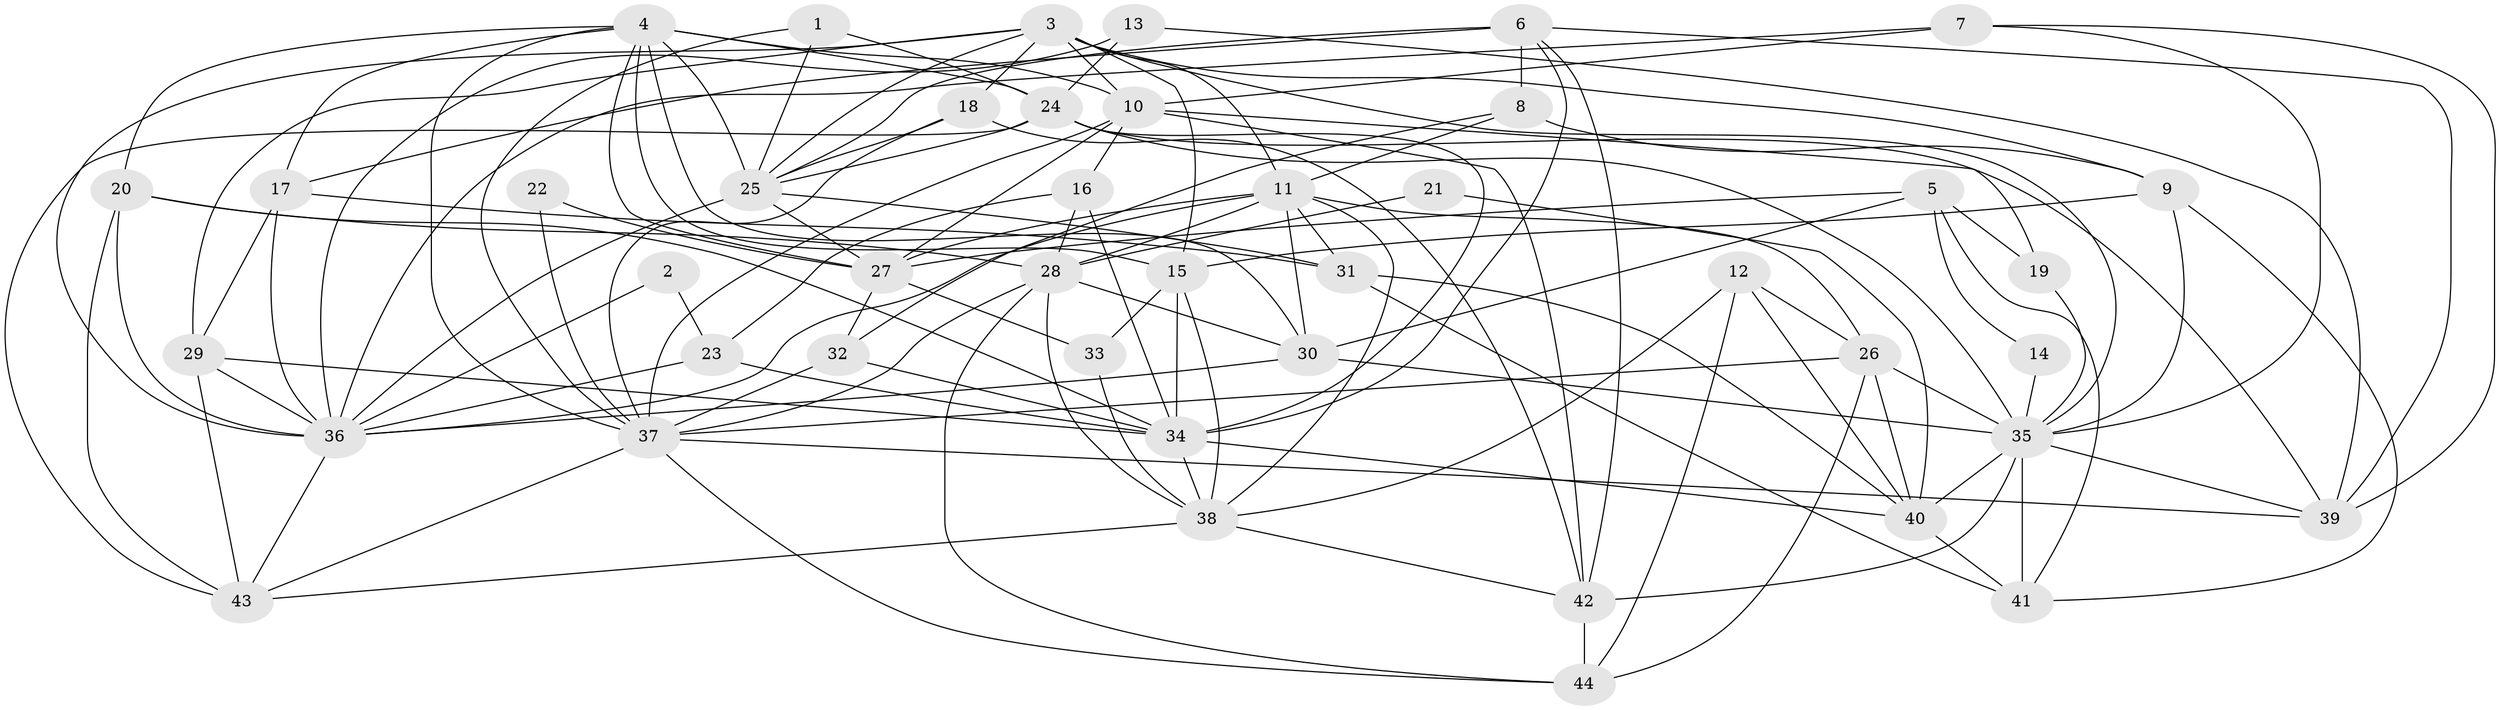 // original degree distribution, {7: 0.022727272727272728, 4: 0.26136363636363635, 3: 0.2727272727272727, 5: 0.22727272727272727, 2: 0.125, 6: 0.06818181818181818, 8: 0.022727272727272728}
// Generated by graph-tools (version 1.1) at 2025/26/03/09/25 03:26:20]
// undirected, 44 vertices, 129 edges
graph export_dot {
graph [start="1"]
  node [color=gray90,style=filled];
  1;
  2;
  3;
  4;
  5;
  6;
  7;
  8;
  9;
  10;
  11;
  12;
  13;
  14;
  15;
  16;
  17;
  18;
  19;
  20;
  21;
  22;
  23;
  24;
  25;
  26;
  27;
  28;
  29;
  30;
  31;
  32;
  33;
  34;
  35;
  36;
  37;
  38;
  39;
  40;
  41;
  42;
  43;
  44;
  1 -- 24 [weight=1.0];
  1 -- 25 [weight=1.0];
  1 -- 37 [weight=1.0];
  2 -- 23 [weight=1.0];
  2 -- 36 [weight=1.0];
  3 -- 9 [weight=1.0];
  3 -- 10 [weight=1.0];
  3 -- 11 [weight=1.0];
  3 -- 15 [weight=1.0];
  3 -- 18 [weight=1.0];
  3 -- 25 [weight=1.0];
  3 -- 29 [weight=1.0];
  3 -- 35 [weight=1.0];
  3 -- 36 [weight=1.0];
  4 -- 10 [weight=1.0];
  4 -- 15 [weight=1.0];
  4 -- 17 [weight=1.0];
  4 -- 20 [weight=1.0];
  4 -- 24 [weight=1.0];
  4 -- 25 [weight=1.0];
  4 -- 27 [weight=1.0];
  4 -- 30 [weight=1.0];
  4 -- 37 [weight=1.0];
  5 -- 14 [weight=1.0];
  5 -- 19 [weight=1.0];
  5 -- 27 [weight=1.0];
  5 -- 30 [weight=1.0];
  5 -- 41 [weight=1.0];
  6 -- 8 [weight=2.0];
  6 -- 17 [weight=1.0];
  6 -- 25 [weight=1.0];
  6 -- 34 [weight=1.0];
  6 -- 39 [weight=1.0];
  6 -- 42 [weight=1.0];
  7 -- 10 [weight=1.0];
  7 -- 35 [weight=1.0];
  7 -- 36 [weight=1.0];
  7 -- 39 [weight=1.0];
  8 -- 9 [weight=1.0];
  8 -- 11 [weight=1.0];
  8 -- 32 [weight=1.0];
  9 -- 15 [weight=1.0];
  9 -- 35 [weight=1.0];
  9 -- 41 [weight=1.0];
  10 -- 16 [weight=1.0];
  10 -- 19 [weight=1.0];
  10 -- 27 [weight=1.0];
  10 -- 37 [weight=1.0];
  10 -- 42 [weight=1.0];
  11 -- 26 [weight=1.0];
  11 -- 27 [weight=1.0];
  11 -- 28 [weight=1.0];
  11 -- 30 [weight=1.0];
  11 -- 31 [weight=1.0];
  11 -- 36 [weight=1.0];
  11 -- 38 [weight=1.0];
  12 -- 26 [weight=1.0];
  12 -- 38 [weight=1.0];
  12 -- 40 [weight=1.0];
  12 -- 44 [weight=1.0];
  13 -- 24 [weight=1.0];
  13 -- 36 [weight=1.0];
  13 -- 39 [weight=1.0];
  14 -- 35 [weight=1.0];
  15 -- 33 [weight=1.0];
  15 -- 34 [weight=1.0];
  15 -- 38 [weight=1.0];
  16 -- 23 [weight=1.0];
  16 -- 28 [weight=1.0];
  16 -- 34 [weight=1.0];
  17 -- 29 [weight=1.0];
  17 -- 31 [weight=1.0];
  17 -- 36 [weight=1.0];
  18 -- 25 [weight=1.0];
  18 -- 37 [weight=1.0];
  18 -- 42 [weight=1.0];
  19 -- 35 [weight=1.0];
  20 -- 28 [weight=1.0];
  20 -- 34 [weight=1.0];
  20 -- 36 [weight=1.0];
  20 -- 43 [weight=1.0];
  21 -- 28 [weight=1.0];
  21 -- 40 [weight=1.0];
  22 -- 27 [weight=1.0];
  22 -- 37 [weight=1.0];
  23 -- 34 [weight=1.0];
  23 -- 36 [weight=1.0];
  24 -- 25 [weight=1.0];
  24 -- 34 [weight=1.0];
  24 -- 35 [weight=1.0];
  24 -- 39 [weight=1.0];
  24 -- 43 [weight=1.0];
  25 -- 27 [weight=1.0];
  25 -- 31 [weight=1.0];
  25 -- 36 [weight=1.0];
  26 -- 35 [weight=1.0];
  26 -- 37 [weight=1.0];
  26 -- 40 [weight=1.0];
  26 -- 44 [weight=1.0];
  27 -- 32 [weight=1.0];
  27 -- 33 [weight=1.0];
  28 -- 30 [weight=1.0];
  28 -- 37 [weight=1.0];
  28 -- 38 [weight=1.0];
  28 -- 44 [weight=1.0];
  29 -- 34 [weight=1.0];
  29 -- 36 [weight=1.0];
  29 -- 43 [weight=1.0];
  30 -- 35 [weight=1.0];
  30 -- 36 [weight=1.0];
  31 -- 40 [weight=1.0];
  31 -- 41 [weight=1.0];
  32 -- 34 [weight=1.0];
  32 -- 37 [weight=1.0];
  33 -- 38 [weight=1.0];
  34 -- 38 [weight=1.0];
  34 -- 40 [weight=1.0];
  35 -- 39 [weight=1.0];
  35 -- 40 [weight=2.0];
  35 -- 41 [weight=1.0];
  35 -- 42 [weight=1.0];
  36 -- 43 [weight=1.0];
  37 -- 39 [weight=1.0];
  37 -- 43 [weight=1.0];
  37 -- 44 [weight=1.0];
  38 -- 42 [weight=1.0];
  38 -- 43 [weight=1.0];
  40 -- 41 [weight=1.0];
  42 -- 44 [weight=1.0];
}
